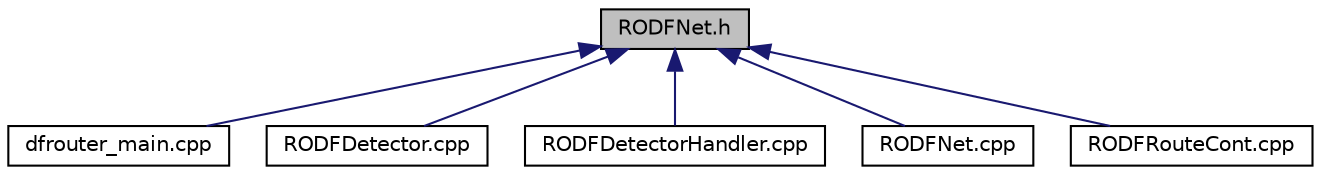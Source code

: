 digraph "RODFNet.h"
{
  edge [fontname="Helvetica",fontsize="10",labelfontname="Helvetica",labelfontsize="10"];
  node [fontname="Helvetica",fontsize="10",shape=record];
  Node73 [label="RODFNet.h",height=0.2,width=0.4,color="black", fillcolor="grey75", style="filled", fontcolor="black"];
  Node73 -> Node74 [dir="back",color="midnightblue",fontsize="10",style="solid",fontname="Helvetica"];
  Node74 [label="dfrouter_main.cpp",height=0.2,width=0.4,color="black", fillcolor="white", style="filled",URL="$dd/d92/dfrouter__main_8cpp.html"];
  Node73 -> Node75 [dir="back",color="midnightblue",fontsize="10",style="solid",fontname="Helvetica"];
  Node75 [label="RODFDetector.cpp",height=0.2,width=0.4,color="black", fillcolor="white", style="filled",URL="$da/db8/_r_o_d_f_detector_8cpp.html"];
  Node73 -> Node76 [dir="back",color="midnightblue",fontsize="10",style="solid",fontname="Helvetica"];
  Node76 [label="RODFDetectorHandler.cpp",height=0.2,width=0.4,color="black", fillcolor="white", style="filled",URL="$de/d7b/_r_o_d_f_detector_handler_8cpp.html"];
  Node73 -> Node77 [dir="back",color="midnightblue",fontsize="10",style="solid",fontname="Helvetica"];
  Node77 [label="RODFNet.cpp",height=0.2,width=0.4,color="black", fillcolor="white", style="filled",URL="$d6/d57/_r_o_d_f_net_8cpp.html"];
  Node73 -> Node78 [dir="back",color="midnightblue",fontsize="10",style="solid",fontname="Helvetica"];
  Node78 [label="RODFRouteCont.cpp",height=0.2,width=0.4,color="black", fillcolor="white", style="filled",URL="$d3/db7/_r_o_d_f_route_cont_8cpp.html"];
}
